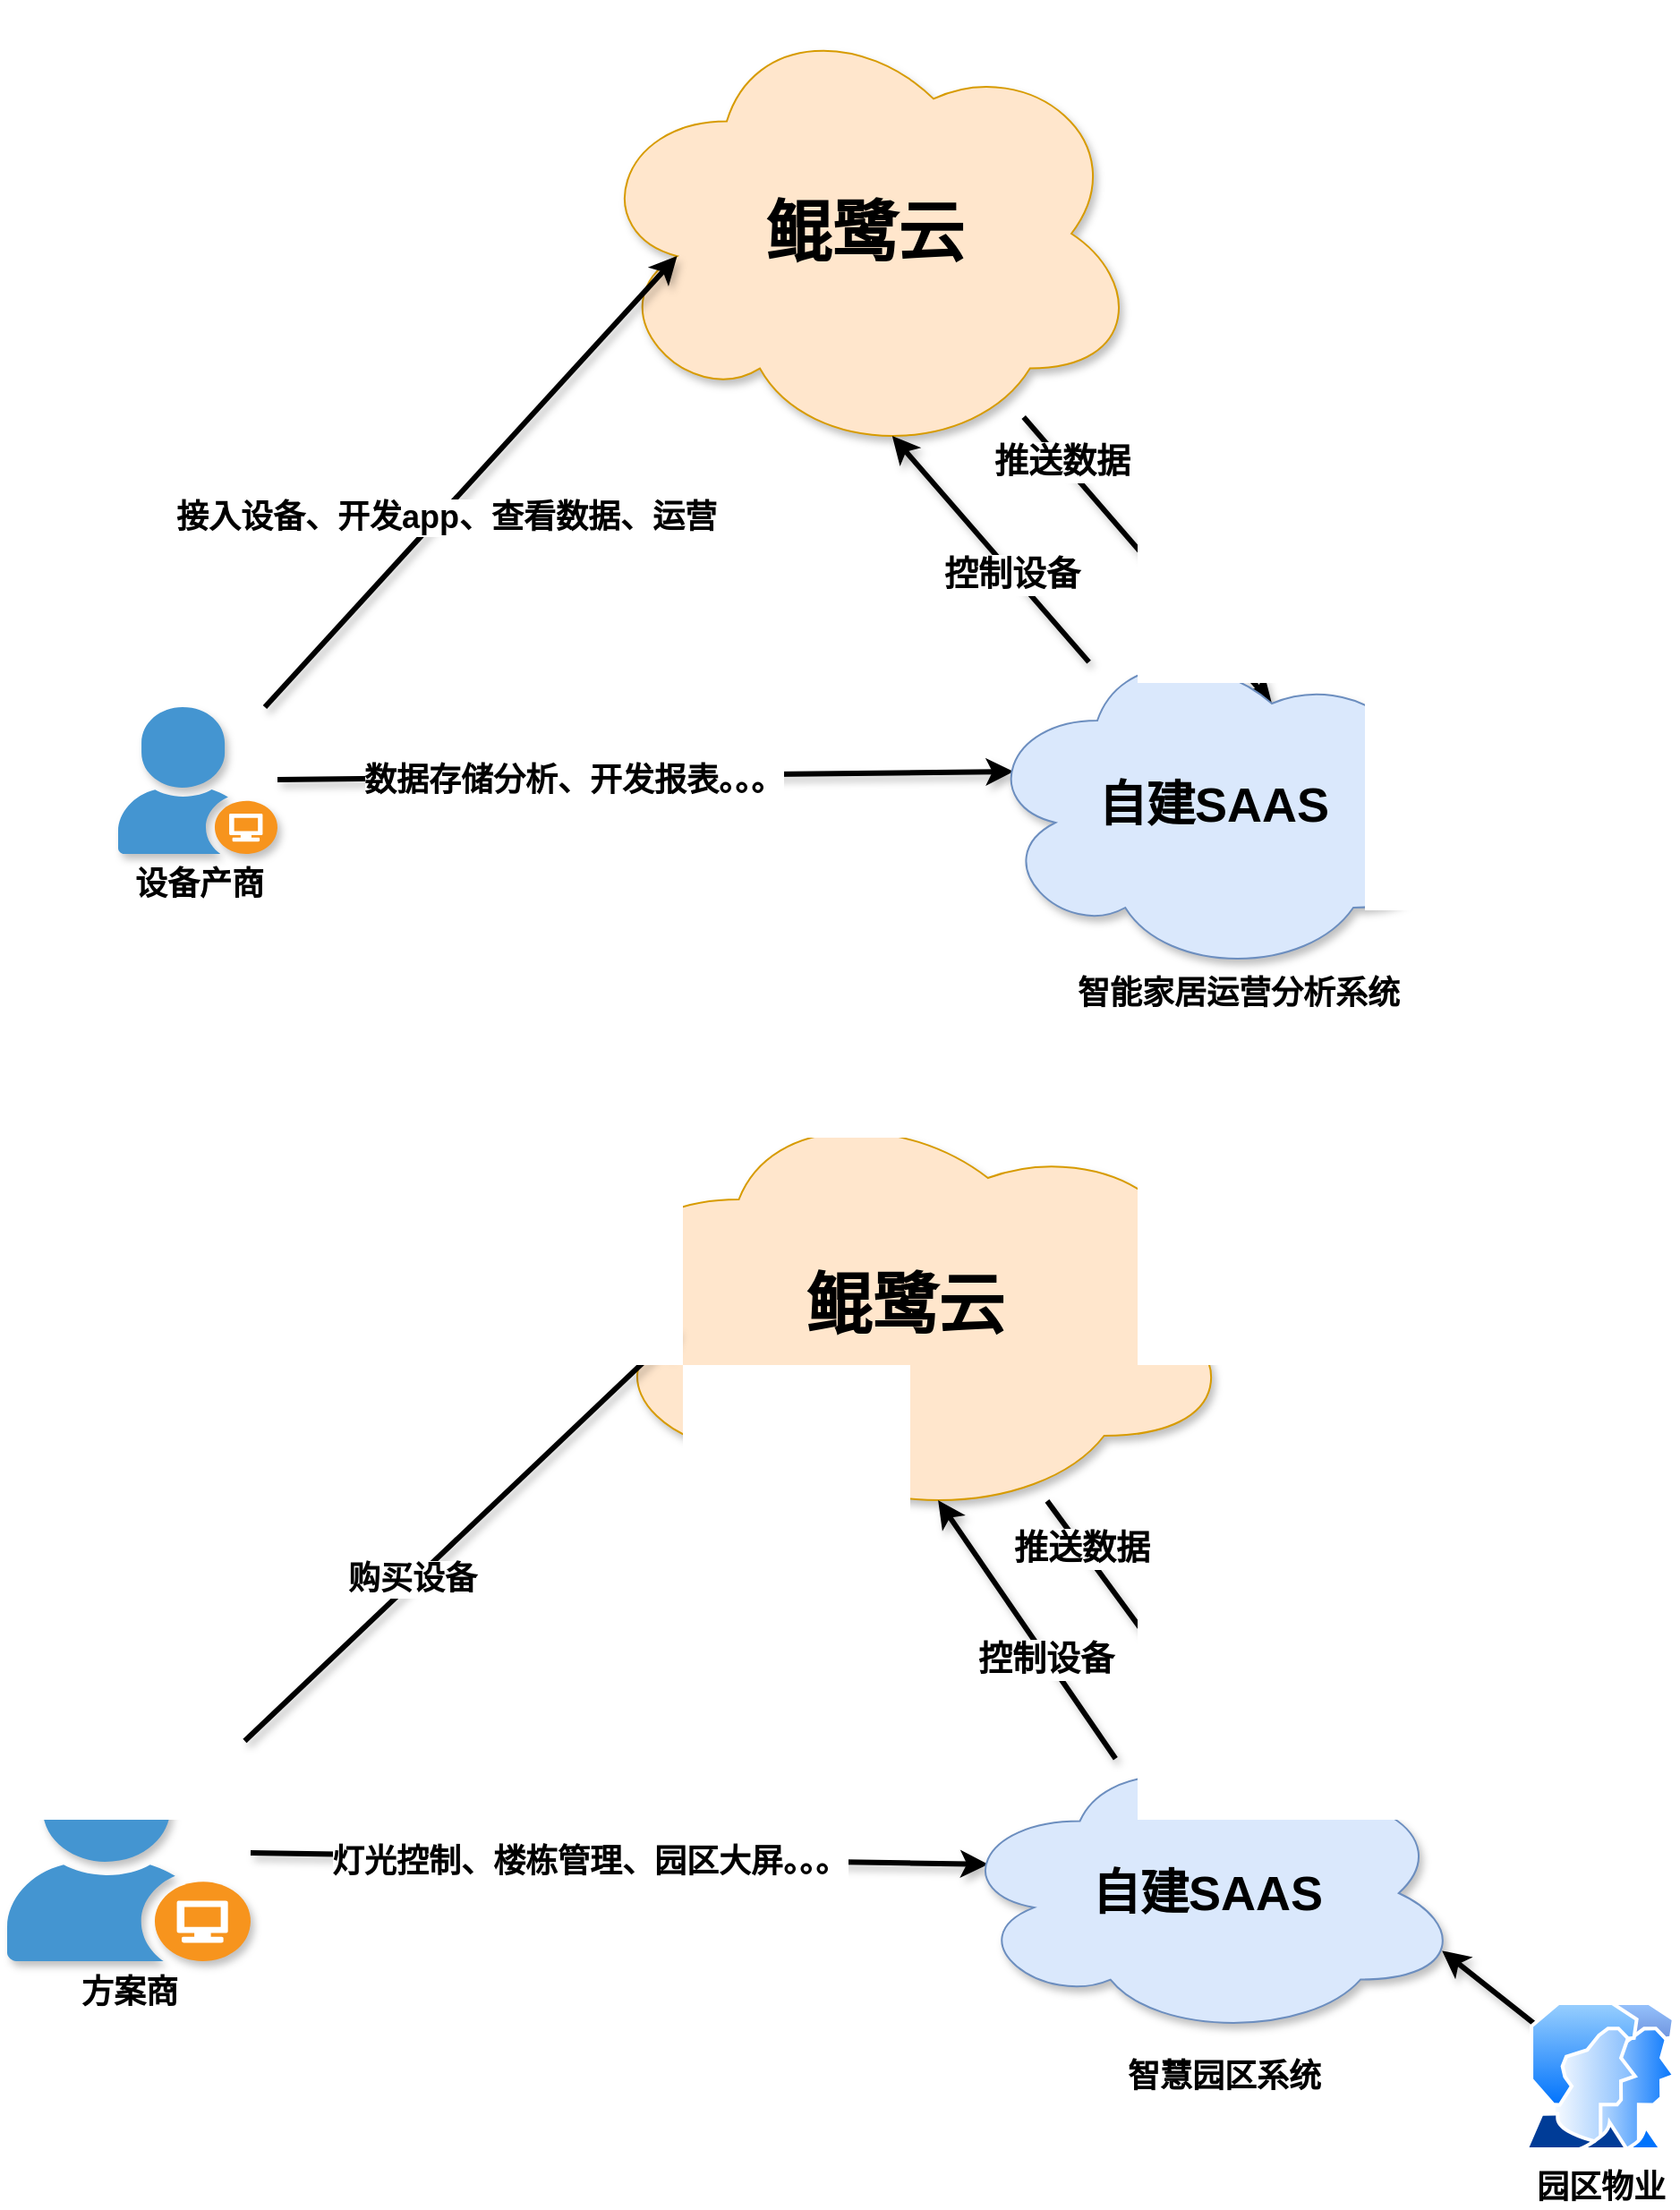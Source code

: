 <mxfile version="14.8.0" type="github">
  <diagram id="Ht1M8jgEwFfnCIfOTk4-" name="Page-1">
    <mxGraphModel dx="1382" dy="-1709" grid="0" gridSize="10" guides="1" tooltips="1" connect="1" arrows="1" fold="1" page="1" pageScale="1" pageWidth="1169" pageHeight="827" math="0" shadow="0">
      <root>
        <mxCell id="0" />
        <mxCell id="1" parent="0" />
        <mxCell id="vBqEGgiO2j3nvqmyt0cw-89" style="edgeStyle=none;rounded=0;sketch=0;orthogonalLoop=1;jettySize=auto;html=1;entryX=0.625;entryY=0.2;entryDx=0;entryDy=0;entryPerimeter=0;shadow=1;fontSize=19;strokeWidth=3;" edge="1" parent="1" source="vBqEGgiO2j3nvqmyt0cw-91" target="vBqEGgiO2j3nvqmyt0cw-123">
          <mxGeometry relative="1" as="geometry" />
        </mxCell>
        <mxCell id="vBqEGgiO2j3nvqmyt0cw-90" value="推送数据" style="edgeLabel;html=1;align=center;verticalAlign=middle;resizable=0;points=[];fontSize=19;fontStyle=1" vertex="1" connectable="0" parent="vBqEGgiO2j3nvqmyt0cw-89">
          <mxGeometry x="-0.695" y="-1" relative="1" as="geometry">
            <mxPoint as="offset" />
          </mxGeometry>
        </mxCell>
        <mxCell id="vBqEGgiO2j3nvqmyt0cw-91" value="鲲鹭云" style="ellipse;shape=cloud;whiteSpace=wrap;html=1;rounded=1;glass=0;sketch=0;fontSize=37;fillColor=#ffe6cc;strokeColor=#d79b00;shadow=1;fontStyle=1" vertex="1" parent="1">
          <mxGeometry x="385" y="2539" width="308" height="251" as="geometry" />
        </mxCell>
        <mxCell id="vBqEGgiO2j3nvqmyt0cw-92" style="rounded=0;orthogonalLoop=1;jettySize=auto;html=1;fontSize=17;strokeWidth=3;shadow=1;sketch=0;entryX=0.16;entryY=0.55;entryDx=0;entryDy=0;entryPerimeter=0;" edge="1" parent="1" source="vBqEGgiO2j3nvqmyt0cw-96" target="vBqEGgiO2j3nvqmyt0cw-91">
          <mxGeometry relative="1" as="geometry">
            <mxPoint x="443" y="2696.2" as="targetPoint" />
          </mxGeometry>
        </mxCell>
        <mxCell id="vBqEGgiO2j3nvqmyt0cw-93" value="接入设备、开发app、查看数据、运营" style="edgeLabel;html=1;align=center;verticalAlign=middle;resizable=0;points=[];fontSize=18;fontStyle=1" vertex="1" connectable="0" parent="vBqEGgiO2j3nvqmyt0cw-92">
          <mxGeometry x="-0.142" y="-3" relative="1" as="geometry">
            <mxPoint as="offset" />
          </mxGeometry>
        </mxCell>
        <mxCell id="vBqEGgiO2j3nvqmyt0cw-94" style="edgeStyle=none;rounded=0;orthogonalLoop=1;jettySize=auto;html=1;entryX=0.07;entryY=0.4;entryDx=0;entryDy=0;fontSize=17;entryPerimeter=0;strokeWidth=3;shadow=1;" edge="1" parent="1" source="vBqEGgiO2j3nvqmyt0cw-96" target="vBqEGgiO2j3nvqmyt0cw-123">
          <mxGeometry relative="1" as="geometry">
            <mxPoint x="234" y="3174" as="targetPoint" />
          </mxGeometry>
        </mxCell>
        <mxCell id="vBqEGgiO2j3nvqmyt0cw-95" value="数据存储分析、开发报表。。。" style="edgeLabel;html=1;align=center;verticalAlign=middle;resizable=0;points=[];fontSize=18;fontStyle=1" vertex="1" connectable="0" parent="vBqEGgiO2j3nvqmyt0cw-94">
          <mxGeometry x="-0.201" y="-2" relative="1" as="geometry">
            <mxPoint as="offset" />
          </mxGeometry>
        </mxCell>
        <mxCell id="vBqEGgiO2j3nvqmyt0cw-96" value="设备产商" style="shadow=1;dashed=0;html=1;strokeColor=none;fillColor=#4495D1;labelPosition=center;verticalLabelPosition=bottom;verticalAlign=top;align=center;outlineConnect=0;shape=mxgraph.veeam.company_user;fontSize=18;fontStyle=1" vertex="1" parent="1">
          <mxGeometry x="122" y="2929" width="89" height="82" as="geometry" />
        </mxCell>
        <mxCell id="vBqEGgiO2j3nvqmyt0cw-121" style="edgeStyle=none;rounded=0;sketch=0;orthogonalLoop=1;jettySize=auto;html=1;entryX=0.55;entryY=0.95;entryDx=0;entryDy=0;entryPerimeter=0;shadow=1;fontSize=19;strokeWidth=3;" edge="1" parent="1" source="vBqEGgiO2j3nvqmyt0cw-123" target="vBqEGgiO2j3nvqmyt0cw-91">
          <mxGeometry relative="1" as="geometry" />
        </mxCell>
        <mxCell id="vBqEGgiO2j3nvqmyt0cw-122" value="控制设备" style="edgeLabel;html=1;align=center;verticalAlign=middle;resizable=0;points=[];fontSize=19;fontStyle=1" vertex="1" connectable="0" parent="vBqEGgiO2j3nvqmyt0cw-121">
          <mxGeometry x="-0.218" y="1" relative="1" as="geometry">
            <mxPoint as="offset" />
          </mxGeometry>
        </mxCell>
        <mxCell id="vBqEGgiO2j3nvqmyt0cw-123" value="自建SAAS" style="ellipse;shape=cloud;whiteSpace=wrap;html=1;rounded=1;glass=0;sketch=0;fontSize=27;fillColor=#dae8fc;strokeColor=#6c8ebf;shadow=1;fontStyle=1" vertex="1" parent="1">
          <mxGeometry x="604" y="2889" width="260" height="190" as="geometry" />
        </mxCell>
        <mxCell id="vBqEGgiO2j3nvqmyt0cw-129" style="edgeStyle=none;rounded=0;sketch=0;orthogonalLoop=1;jettySize=auto;html=1;entryX=0.625;entryY=0.2;entryDx=0;entryDy=0;entryPerimeter=0;shadow=1;fontSize=19;strokeWidth=3;" edge="1" parent="1" source="vBqEGgiO2j3nvqmyt0cw-131" target="vBqEGgiO2j3nvqmyt0cw-142">
          <mxGeometry relative="1" as="geometry" />
        </mxCell>
        <mxCell id="vBqEGgiO2j3nvqmyt0cw-130" value="推送数据" style="edgeLabel;html=1;align=center;verticalAlign=middle;resizable=0;points=[];fontSize=19;fontStyle=1" vertex="1" connectable="0" parent="vBqEGgiO2j3nvqmyt0cw-129">
          <mxGeometry x="-0.695" y="-1" relative="1" as="geometry">
            <mxPoint as="offset" />
          </mxGeometry>
        </mxCell>
        <mxCell id="vBqEGgiO2j3nvqmyt0cw-131" value="鲲鹭云" style="ellipse;shape=cloud;whiteSpace=wrap;html=1;rounded=1;glass=0;sketch=0;fontSize=37;fillColor=#ffe6cc;strokeColor=#d79b00;shadow=1;fontStyle=1" vertex="1" parent="1">
          <mxGeometry x="376" y="3144" width="371" height="240" as="geometry" />
        </mxCell>
        <mxCell id="vBqEGgiO2j3nvqmyt0cw-132" style="rounded=0;orthogonalLoop=1;jettySize=auto;html=1;fontSize=17;strokeWidth=3;shadow=1;sketch=0;entryX=0.16;entryY=0.55;entryDx=0;entryDy=0;entryPerimeter=0;" edge="1" parent="1" source="vBqEGgiO2j3nvqmyt0cw-134" target="vBqEGgiO2j3nvqmyt0cw-131">
          <mxGeometry relative="1" as="geometry">
            <mxPoint x="388" y="3233.2" as="targetPoint" />
          </mxGeometry>
        </mxCell>
        <mxCell id="vBqEGgiO2j3nvqmyt0cw-155" value="购买设备" style="edgeLabel;html=1;align=center;verticalAlign=middle;resizable=0;points=[];fontSize=18;fontStyle=1" vertex="1" connectable="0" parent="vBqEGgiO2j3nvqmyt0cw-132">
          <mxGeometry x="-0.223" y="2" relative="1" as="geometry">
            <mxPoint as="offset" />
          </mxGeometry>
        </mxCell>
        <mxCell id="vBqEGgiO2j3nvqmyt0cw-133" style="edgeStyle=none;rounded=0;orthogonalLoop=1;jettySize=auto;html=1;entryX=0.07;entryY=0.4;entryDx=0;entryDy=0;fontSize=17;entryPerimeter=0;strokeWidth=3;shadow=1;" edge="1" parent="1" source="vBqEGgiO2j3nvqmyt0cw-134" target="vBqEGgiO2j3nvqmyt0cw-142">
          <mxGeometry relative="1" as="geometry">
            <mxPoint x="179" y="3711" as="targetPoint" />
          </mxGeometry>
        </mxCell>
        <mxCell id="vBqEGgiO2j3nvqmyt0cw-156" value="灯光控制、楼栋管理、园区大屏。。。" style="edgeLabel;html=1;align=center;verticalAlign=middle;resizable=0;points=[];fontSize=18;fontStyle=1" vertex="1" connectable="0" parent="vBqEGgiO2j3nvqmyt0cw-133">
          <mxGeometry x="-0.306" y="-2" relative="1" as="geometry">
            <mxPoint x="46" as="offset" />
          </mxGeometry>
        </mxCell>
        <mxCell id="vBqEGgiO2j3nvqmyt0cw-134" value="方案商" style="shadow=1;dashed=0;html=1;strokeColor=none;fillColor=#4495D1;labelPosition=center;verticalLabelPosition=bottom;verticalAlign=top;align=center;outlineConnect=0;shape=mxgraph.veeam.company_user;fontSize=18;fontStyle=1" vertex="1" parent="1">
          <mxGeometry x="60" y="3506.5" width="136" height="123" as="geometry" />
        </mxCell>
        <mxCell id="vBqEGgiO2j3nvqmyt0cw-140" style="edgeStyle=none;rounded=0;sketch=0;orthogonalLoop=1;jettySize=auto;html=1;shadow=1;fontSize=19;strokeWidth=3;entryX=0.55;entryY=0.95;entryDx=0;entryDy=0;entryPerimeter=0;" edge="1" parent="1" source="vBqEGgiO2j3nvqmyt0cw-142" target="vBqEGgiO2j3nvqmyt0cw-131">
          <mxGeometry relative="1" as="geometry">
            <mxPoint x="577" y="3380" as="targetPoint" />
          </mxGeometry>
        </mxCell>
        <mxCell id="vBqEGgiO2j3nvqmyt0cw-141" value="控制设备" style="edgeLabel;html=1;align=center;verticalAlign=middle;resizable=0;points=[];fontSize=19;fontStyle=1" vertex="1" connectable="0" parent="vBqEGgiO2j3nvqmyt0cw-140">
          <mxGeometry x="-0.218" y="1" relative="1" as="geometry">
            <mxPoint as="offset" />
          </mxGeometry>
        </mxCell>
        <mxCell id="vBqEGgiO2j3nvqmyt0cw-142" value="自建SAAS" style="ellipse;shape=cloud;whiteSpace=wrap;html=1;rounded=1;glass=0;sketch=0;fontSize=27;fillColor=#dae8fc;strokeColor=#6c8ebf;shadow=1;fontStyle=1" vertex="1" parent="1">
          <mxGeometry x="588" y="3511" width="285" height="161" as="geometry" />
        </mxCell>
        <mxCell id="vBqEGgiO2j3nvqmyt0cw-148" value="智能家居运营分析系统" style="text;html=1;strokeColor=none;fillColor=none;align=center;verticalAlign=middle;whiteSpace=wrap;rounded=0;fontStyle=1;fontSize=18;" vertex="1" parent="1">
          <mxGeometry x="649" y="3079" width="198" height="20" as="geometry" />
        </mxCell>
        <mxCell id="vBqEGgiO2j3nvqmyt0cw-149" value="智慧园区系统" style="text;html=1;strokeColor=none;fillColor=none;align=center;verticalAlign=middle;whiteSpace=wrap;rounded=0;fontStyle=1;fontSize=18;" vertex="1" parent="1">
          <mxGeometry x="641" y="3683.75" width="198" height="20" as="geometry" />
        </mxCell>
        <mxCell id="vBqEGgiO2j3nvqmyt0cw-152" style="rounded=0;orthogonalLoop=1;jettySize=auto;html=1;entryX=0.96;entryY=0.7;entryDx=0;entryDy=0;entryPerimeter=0;fontSize=18;strokeWidth=3;shadow=1;" edge="1" parent="1" source="vBqEGgiO2j3nvqmyt0cw-153" target="vBqEGgiO2j3nvqmyt0cw-142">
          <mxGeometry relative="1" as="geometry" />
        </mxCell>
        <mxCell id="vBqEGgiO2j3nvqmyt0cw-153" value="园区物业" style="aspect=fixed;perimeter=ellipsePerimeter;html=1;align=center;shadow=0;dashed=0;spacingTop=3;image;image=img/lib/active_directory/user_accounts.svg;fontSize=18;fontStyle=1" vertex="1" parent="1">
          <mxGeometry x="907" y="3652" width="86.08" height="83.5" as="geometry" />
        </mxCell>
      </root>
    </mxGraphModel>
  </diagram>
</mxfile>
